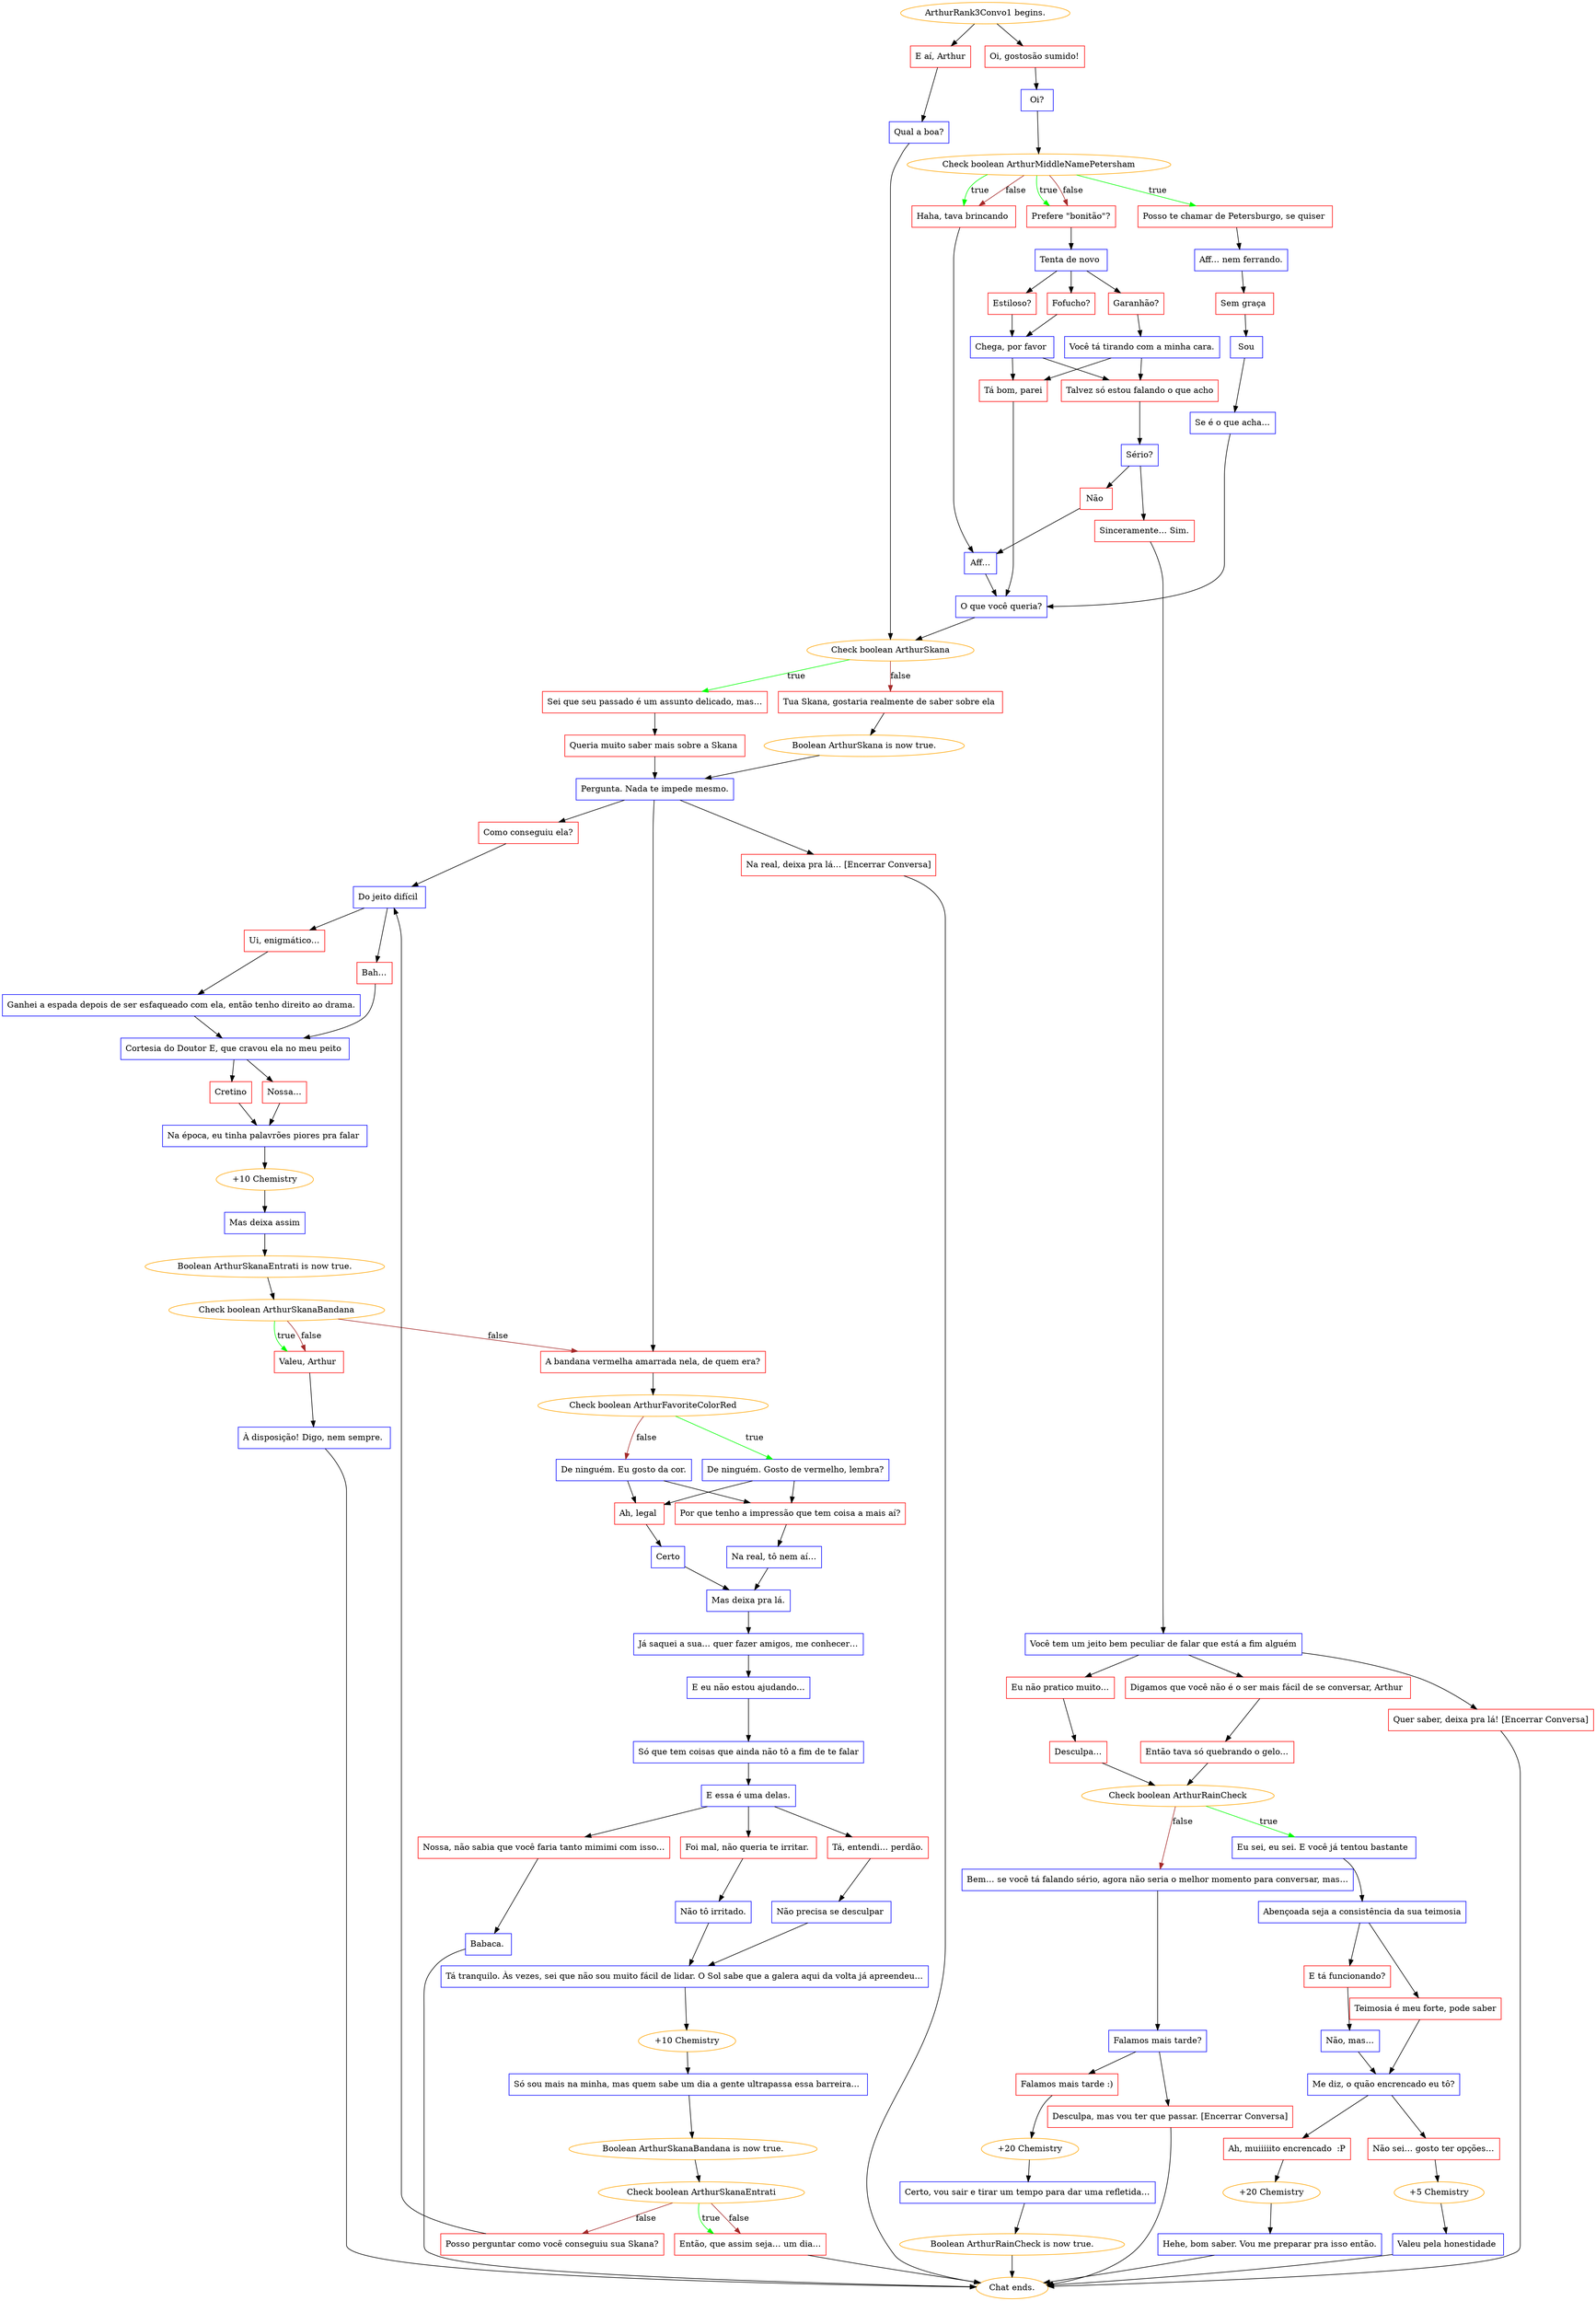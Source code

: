 digraph {
	"ArthurRank3Convo1 begins." [color=orange];
		"ArthurRank3Convo1 begins." -> j3730680362;
		"ArthurRank3Convo1 begins." -> j3507771052;
	j3730680362 [label="E aí, Arthur",shape=box,color=red];
		j3730680362 -> j1900170533;
	j3507771052 [label="Oi, gostosão sumido!",shape=box,color=red];
		j3507771052 -> j2839004748;
	j1900170533 [label="Qual a boa?",shape=box,color=blue];
		j1900170533 -> j4196321463;
	j2839004748 [label="Oi?",shape=box,color=blue];
		j2839004748 -> j3966342961;
	j4196321463 [label="Check boolean ArthurSkana",color=orange];
		j4196321463 -> j556337020 [label=true,color=green];
		j4196321463 -> j3689576193 [label=false,color=brown];
	j3966342961 [label="Check boolean ArthurMiddleNamePetersham",color=orange];
		j3966342961 -> j4061748716 [label=true,color=green];
		j3966342961 -> j1267979460 [label=true,color=green];
		j3966342961 -> j3734360522 [label=true,color=green];
		j3966342961 -> j1267979460 [label=false,color=brown];
		j3966342961 -> j3734360522 [label=false,color=brown];
	j556337020 [label="Sei que seu passado é um assunto delicado, mas…",shape=box,color=red];
		j556337020 -> j2126759577;
	j3689576193 [label="Tua Skana, gostaria realmente de saber sobre ela ",shape=box,color=red];
		j3689576193 -> j1493266;
	j4061748716 [label="Posso te chamar de Petersburgo, se quiser ",shape=box,color=red];
		j4061748716 -> j3507980333;
	j1267979460 [label="Prefere \"bonitão\"?",shape=box,color=red];
		j1267979460 -> j821615677;
	j3734360522 [label="Haha, tava brincando ",shape=box,color=red];
		j3734360522 -> j153686076;
	j2126759577 [label="Queria muito saber mais sobre a Skana ",shape=box,color=red];
		j2126759577 -> j4217037483;
	j1493266 [label="Boolean ArthurSkana is now true.",color=orange];
		j1493266 -> j4217037483;
	j3507980333 [label="Aff… nem ferrando.",shape=box,color=blue];
		j3507980333 -> j257105682;
	j821615677 [label="Tenta de novo ",shape=box,color=blue];
		j821615677 -> j2612974207;
		j821615677 -> j2234724867;
		j821615677 -> j1885107489;
	j153686076 [label="Aff…",shape=box,color=blue];
		j153686076 -> j2046637399;
	j4217037483 [label="Pergunta. Nada te impede mesmo.",shape=box,color=blue];
		j4217037483 -> j2707292290;
		j4217037483 -> j3239982465;
		j4217037483 -> j263995827;
	j257105682 [label="Sem graça ",shape=box,color=red];
		j257105682 -> j3519814325;
	j2612974207 [label="Fofucho?",shape=box,color=red];
		j2612974207 -> j3263954447;
	j2234724867 [label="Estiloso?",shape=box,color=red];
		j2234724867 -> j3263954447;
	j1885107489 [label="Garanhão?",shape=box,color=red];
		j1885107489 -> j1324742933;
	j2046637399 [label="O que você queria?",shape=box,color=blue];
		j2046637399 -> j4196321463;
	j2707292290 [label="Como conseguiu ela?",shape=box,color=red];
		j2707292290 -> j160017985;
	j3239982465 [label="A bandana vermelha amarrada nela, de quem era?",shape=box,color=red];
		j3239982465 -> j2887898851;
	j263995827 [label="Na real, deixa pra lá… [Encerrar Conversa]",shape=box,color=red];
		j263995827 -> "Chat ends.";
	j3519814325 [label="Sou",shape=box,color=blue];
		j3519814325 -> j2383505454;
	j3263954447 [label="Chega, por favor ",shape=box,color=blue];
		j3263954447 -> j115080915;
		j3263954447 -> j1422716005;
	j1324742933 [label="Você tá tirando com a minha cara.",shape=box,color=blue];
		j1324742933 -> j1422716005;
		j1324742933 -> j115080915;
	j160017985 [label="Do jeito difícil ",shape=box,color=blue];
		j160017985 -> j3031598675;
		j160017985 -> j1878592798;
	j2887898851 [label="Check boolean ArthurFavoriteColorRed",color=orange];
		j2887898851 -> j2766687331 [label=true,color=green];
		j2887898851 -> j1831160816 [label=false,color=brown];
	"Chat ends." [color=orange];
	j2383505454 [label="Se é o que acha…",shape=box,color=blue];
		j2383505454 -> j2046637399;
	j115080915 [label="Tá bom, parei",shape=box,color=red];
		j115080915 -> j2046637399;
	j1422716005 [label="Talvez só estou falando o que acho",shape=box,color=red];
		j1422716005 -> j4140349293;
	j3031598675 [label="Bah…",shape=box,color=red];
		j3031598675 -> j1089329273;
	j1878592798 [label="Ui, enigmático…",shape=box,color=red];
		j1878592798 -> j636277019;
	j2766687331 [label="De ninguém. Gosto de vermelho, lembra?",shape=box,color=blue];
		j2766687331 -> j2409891840;
		j2766687331 -> j3257577897;
	j1831160816 [label="De ninguém. Eu gosto da cor.",shape=box,color=blue];
		j1831160816 -> j2409891840;
		j1831160816 -> j3257577897;
	j4140349293 [label="Sério?",shape=box,color=blue];
		j4140349293 -> j2814289362;
		j4140349293 -> j3249766907;
	j1089329273 [label="Cortesia do Doutor E, que cravou ela no meu peito ",shape=box,color=blue];
		j1089329273 -> j383363747;
		j1089329273 -> j3791091204;
	j636277019 [label="Ganhei a espada depois de ser esfaqueado com ela, então tenho direito ao drama.",shape=box,color=blue];
		j636277019 -> j1089329273;
	j2409891840 [label="Por que tenho a impressão que tem coisa a mais aí?",shape=box,color=red];
		j2409891840 -> j648443370;
	j3257577897 [label="Ah, legal ",shape=box,color=red];
		j3257577897 -> j1893418448;
	j2814289362 [label="Não ",shape=box,color=red];
		j2814289362 -> j153686076;
	j3249766907 [label="Sinceramente… Sim.",shape=box,color=red];
		j3249766907 -> j2124204428;
	j383363747 [label="Nossa…",shape=box,color=red];
		j383363747 -> j2223124919;
	j3791091204 [label="Cretino",shape=box,color=red];
		j3791091204 -> j2223124919;
	j648443370 [label="Na real, tô nem aí…",shape=box,color=blue];
		j648443370 -> j3709429353;
	j1893418448 [label="Certo",shape=box,color=blue];
		j1893418448 -> j3709429353;
	j2124204428 [label="Você tem um jeito bem peculiar de falar que está a fim alguém",shape=box,color=blue];
		j2124204428 -> j696869734;
		j2124204428 -> j2747558780;
		j2124204428 -> j3676116650;
	j2223124919 [label="Na época, eu tinha palavrões piores pra falar ",shape=box,color=blue];
		j2223124919 -> j4068142024;
	j3709429353 [label="Mas deixa pra lá.",shape=box,color=blue];
		j3709429353 -> j150046468;
	j696869734 [label="Digamos que você não é o ser mais fácil de se conversar, Arthur ",shape=box,color=red];
		j696869734 -> j2319648094;
	j2747558780 [label="Eu não pratico muito…",shape=box,color=red];
		j2747558780 -> j1110944539;
	j3676116650 [label="Quer saber, deixa pra lá! [Encerrar Conversa]",shape=box,color=red];
		j3676116650 -> "Chat ends.";
	j4068142024 [label="+10 Chemistry",color=orange];
		j4068142024 -> j1340604701;
	j150046468 [label="Já saquei a sua… quer fazer amigos, me conhecer…",shape=box,color=blue];
		j150046468 -> j1533033596;
	j2319648094 [label="Então tava só quebrando o gelo…",shape=box,color=red];
		j2319648094 -> j1250217796;
	j1110944539 [label="Desculpa…",shape=box,color=red];
		j1110944539 -> j1250217796;
	j1340604701 [label="Mas deixa assim",shape=box,color=blue];
		j1340604701 -> j956292130;
	j1533033596 [label="E eu não estou ajudando…",shape=box,color=blue];
		j1533033596 -> j2502664854;
	j1250217796 [label="Check boolean ArthurRainCheck",color=orange];
		j1250217796 -> j196816954 [label=true,color=green];
		j1250217796 -> j798944966 [label=false,color=brown];
	j956292130 [label="Boolean ArthurSkanaEntrati is now true.",color=orange];
		j956292130 -> j3426820493;
	j2502664854 [label="Só que tem coisas que ainda não tô a fim de te falar",shape=box,color=blue];
		j2502664854 -> j2730250814;
	j196816954 [label="Eu sei, eu sei. E você já tentou bastante ",shape=box,color=blue];
		j196816954 -> j889521938;
	j798944966 [label="Bem… se você tá falando sério, agora não seria o melhor momento para conversar, mas…",shape=box,color=blue];
		j798944966 -> j561975977;
	j3426820493 [label="Check boolean ArthurSkanaBandana",color=orange];
		j3426820493 -> j742162007 [label=true,color=green];
		j3426820493 -> j3239982465 [label=false,color=brown];
		j3426820493 -> j742162007 [label=false,color=brown];
	j2730250814 [label="E essa é uma delas.",shape=box,color=blue];
		j2730250814 -> j1529964546;
		j2730250814 -> j2906330878;
		j2730250814 -> j2981922416;
	j889521938 [label="Abençoada seja a consistência da sua teimosia",shape=box,color=blue];
		j889521938 -> j3009518815;
		j889521938 -> j130612388;
	j561975977 [label="Falamos mais tarde?",shape=box,color=blue];
		j561975977 -> j2875735216;
		j561975977 -> j2388792085;
	j742162007 [label="Valeu, Arthur ",shape=box,color=red];
		j742162007 -> j3291225730;
	j1529964546 [label="Foi mal, não queria te irritar. ",shape=box,color=red];
		j1529964546 -> j3076410148;
	j2906330878 [label="Tá, entendi… perdão.",shape=box,color=red];
		j2906330878 -> j4188459288;
	j2981922416 [label="Nossa, não sabia que você faria tanto mimimi com isso…",shape=box,color=red];
		j2981922416 -> j2615289408;
	j3009518815 [label="Teimosia é meu forte, pode saber",shape=box,color=red];
		j3009518815 -> j3172972489;
	j130612388 [label="E tá funcionando?",shape=box,color=red];
		j130612388 -> j2538530154;
	j2875735216 [label="Falamos mais tarde :)",shape=box,color=red];
		j2875735216 -> j2869171545;
	j2388792085 [label="Desculpa, mas vou ter que passar. [Encerrar Conversa]",shape=box,color=red];
		j2388792085 -> "Chat ends.";
	j3291225730 [label="À disposição! Digo, nem sempre. ",shape=box,color=blue];
		j3291225730 -> "Chat ends.";
	j3076410148 [label="Não tô irritado.",shape=box,color=blue];
		j3076410148 -> j1248201387;
	j4188459288 [label="Não precisa se desculpar ",shape=box,color=blue];
		j4188459288 -> j1248201387;
	j2615289408 [label="Babaca. ",shape=box,color=blue];
		j2615289408 -> "Chat ends.";
	j3172972489 [label="Me diz, o quão encrencado eu tô?",shape=box,color=blue];
		j3172972489 -> j4213953053;
		j3172972489 -> j470000387;
	j2538530154 [label="Não, mas…",shape=box,color=blue];
		j2538530154 -> j3172972489;
	j2869171545 [label="+20 Chemistry",color=orange];
		j2869171545 -> j1831724607;
	j1248201387 [label="Tá tranquilo. Às vezes, sei que não sou muito fácil de lidar. O Sol sabe que a galera aqui da volta já apreendeu…",shape=box,color=blue];
		j1248201387 -> j2490121502;
	j4213953053 [label="Ah, muiiiiito encrencado  :P",shape=box,color=red];
		j4213953053 -> j3854374558;
	j470000387 [label="Não sei… gosto ter opções…",shape=box,color=red];
		j470000387 -> j677563788;
	j1831724607 [label="Certo, vou sair e tirar um tempo para dar uma refletida…",shape=box,color=blue];
		j1831724607 -> j1820130911;
	j2490121502 [label="+10 Chemistry",color=orange];
		j2490121502 -> j746631198;
	j3854374558 [label="+20 Chemistry",color=orange];
		j3854374558 -> j3842417783;
	j677563788 [label="+5 Chemistry",color=orange];
		j677563788 -> j2048253105;
	j1820130911 [label="Boolean ArthurRainCheck is now true.",color=orange];
		j1820130911 -> "Chat ends.";
	j746631198 [label="Só sou mais na minha, mas quem sabe um dia a gente ultrapassa essa barreira… ",shape=box,color=blue];
		j746631198 -> j2766486205;
	j3842417783 [label="Hehe, bom saber. Vou me preparar pra isso então.",shape=box,color=blue];
		j3842417783 -> "Chat ends.";
	j2048253105 [label="Valeu pela honestidade ",shape=box,color=blue];
		j2048253105 -> "Chat ends.";
	j2766486205 [label="Boolean ArthurSkanaBandana is now true.",color=orange];
		j2766486205 -> j4273923480;
	j4273923480 [label="Check boolean ArthurSkanaEntrati",color=orange];
		j4273923480 -> j3696002751 [label=true,color=green];
		j4273923480 -> j4266774027 [label=false,color=brown];
		j4273923480 -> j3696002751 [label=false,color=brown];
	j3696002751 [label="Então, que assim seja… um dia…",shape=box,color=red];
		j3696002751 -> "Chat ends.";
	j4266774027 [label="Posso perguntar como você conseguiu sua Skana?",shape=box,color=red];
		j4266774027 -> j160017985;
}